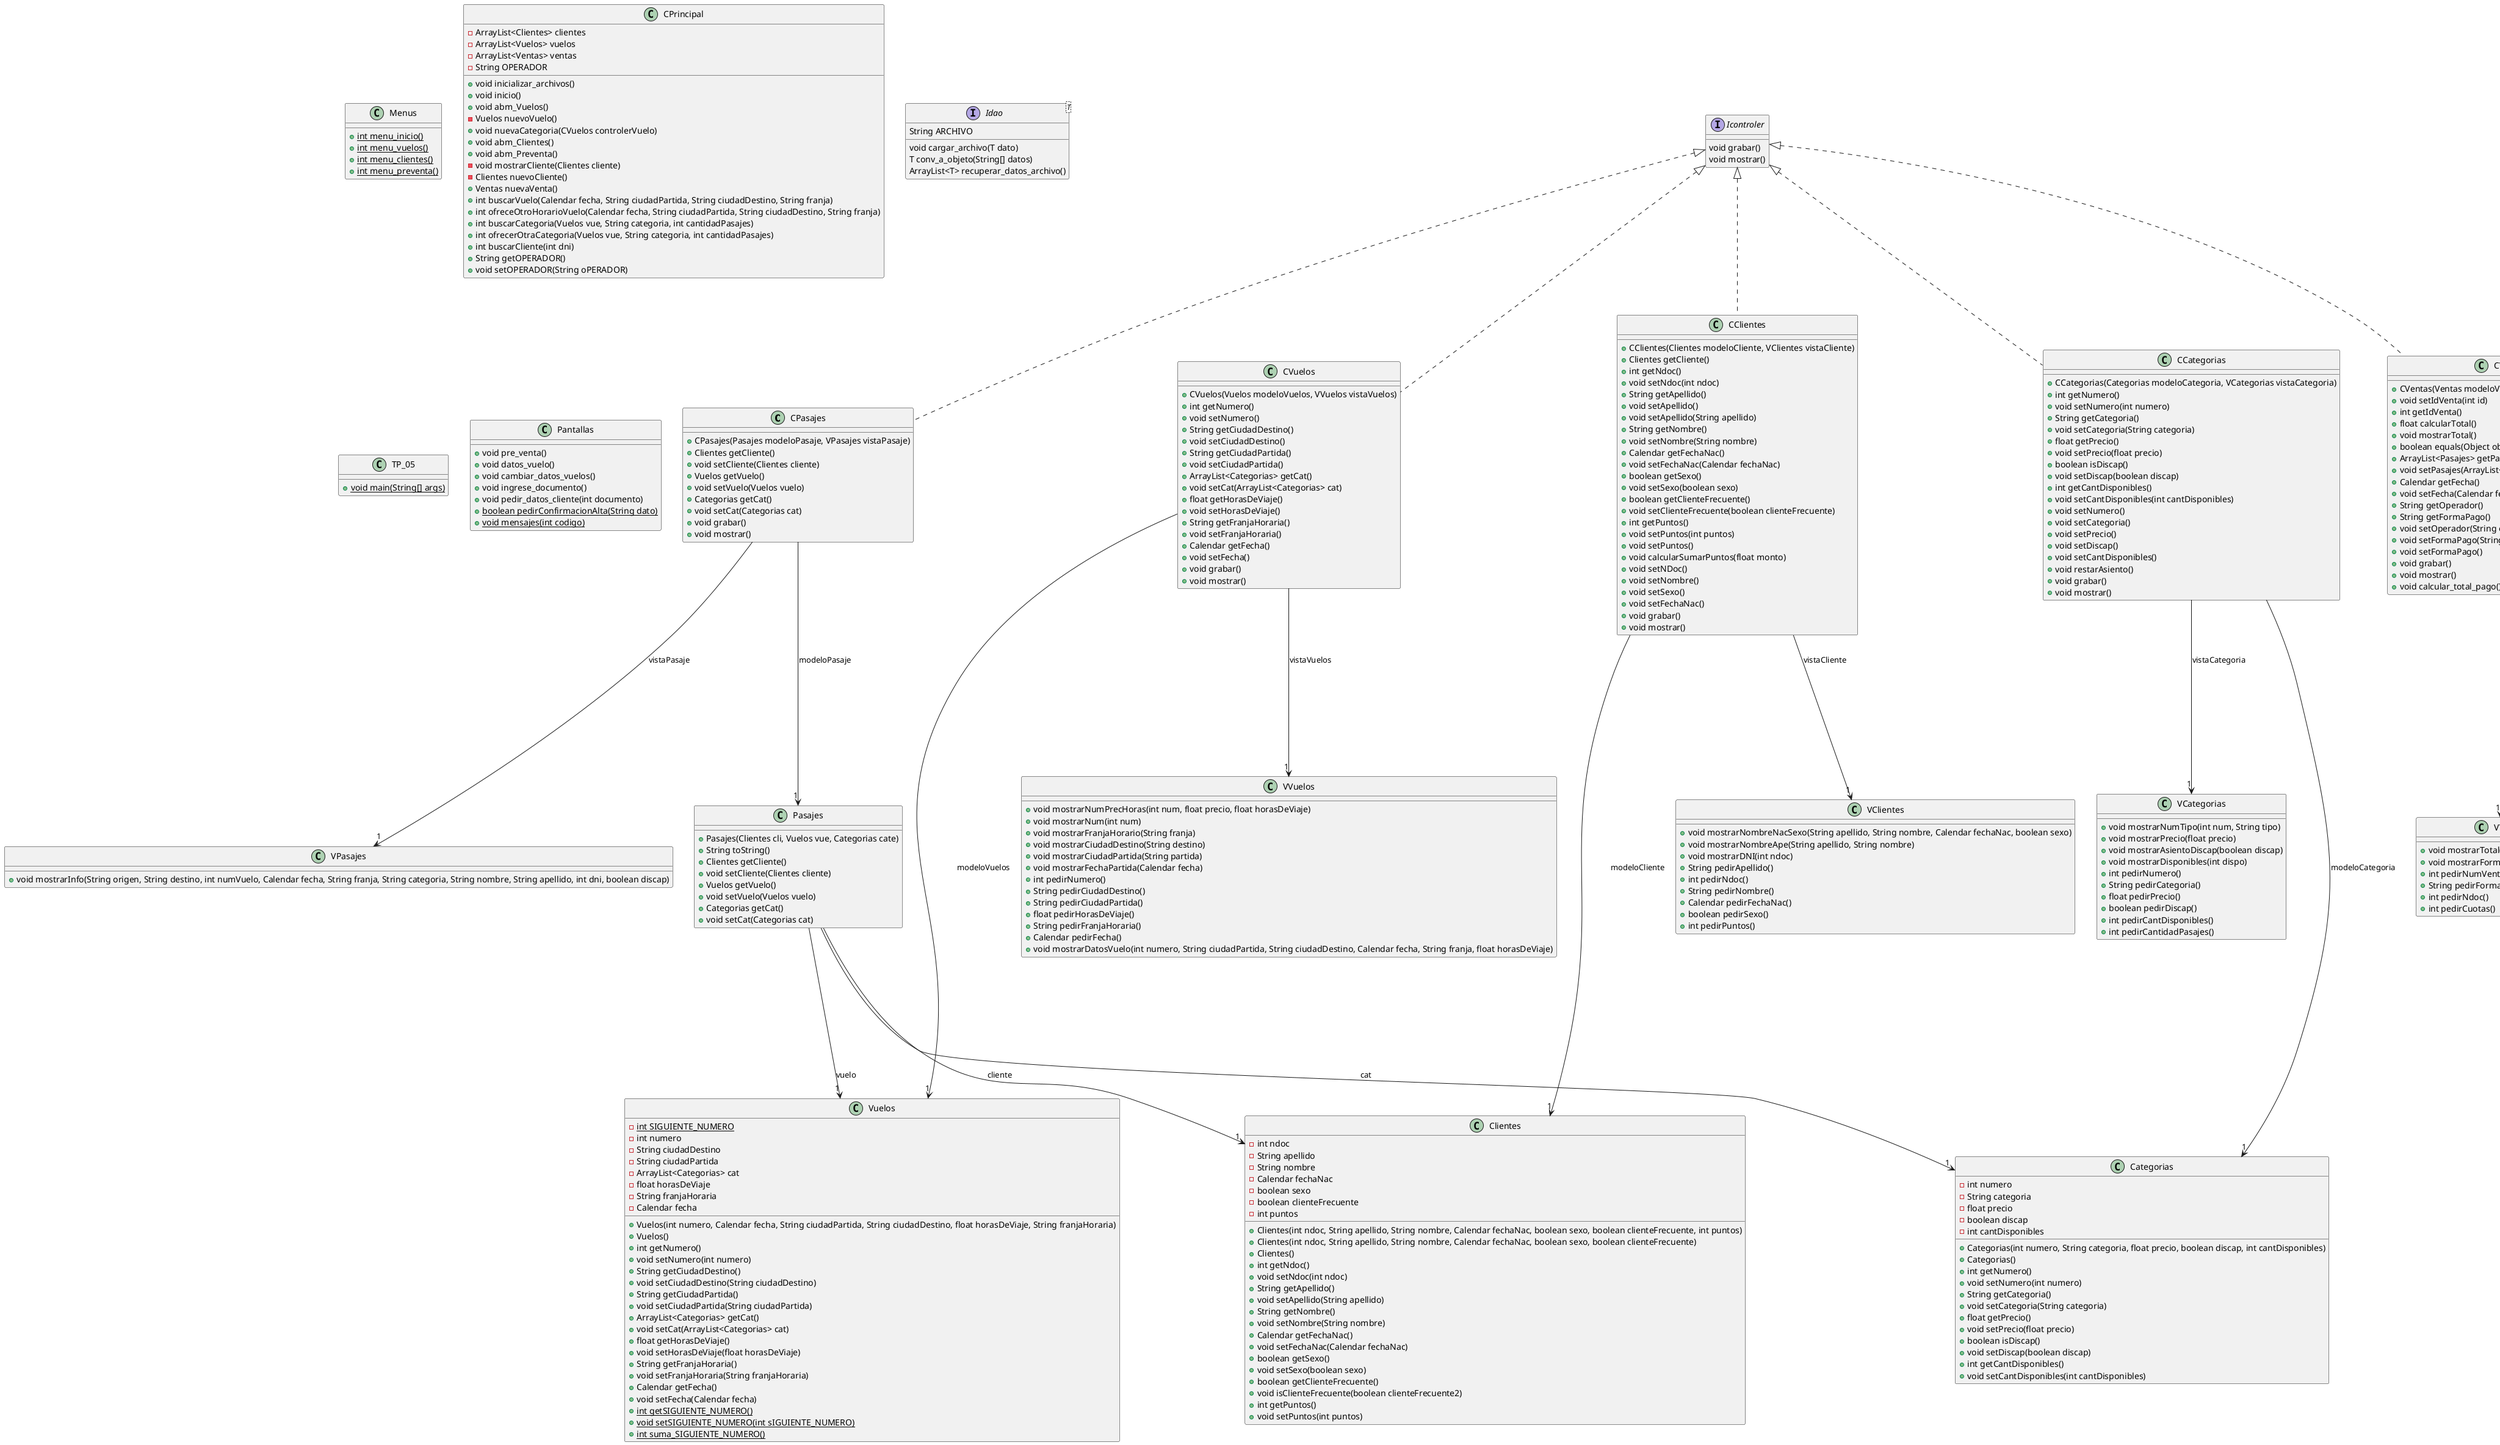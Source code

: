 @startuml
class CPasajes [[java:Controlador.CPasajes]] {
	+CPasajes(Pasajes modeloPasaje, VPasajes vistaPasaje)
	+Clientes getCliente()
	+void setCliente(Clientes cliente)
	+Vuelos getVuelo()
	+void setVuelo(Vuelos vuelo)
	+Categorias getCat()
	+void setCat(Categorias cat)
	+void grabar()
	+void mostrar()
}
class Pasajes [[java:Modelo.Pasajes]] {
}
CPasajes --> "1" Pasajes : modeloPasaje
class VPasajes [[java:Vista.VPasajes]] {
}
CPasajes --> "1" VPasajes : vistaPasaje
interface Icontroler [[java:Controlador.Icontroler]] {
}
Icontroler <|.. CPasajes
class VVentas [[java:Vista.VVentas]] {
	+void mostrarTotal(float total)
	+void mostrarFormaPago(String fpago)
	+int pedirNumVenta()
	+String pedirFormaDePago()
	+int pedirNdoc()
	+int pedirCuotas()
}
class Menus [[java:Vista.Menus]] {
	+{static}int menu_inicio()
	+{static}int menu_vuelos()
	+{static}int menu_clientes()
	+{static}int menu_preventa()
}
class CVuelos [[java:Controlador.CVuelos]] {
	+CVuelos(Vuelos modeloVuelos, VVuelos vistaVuelos)
	+int getNumero()
	+void setNumero()
	+String getCiudadDestino()
	+void setCiudadDestino()
	+String getCiudadPartida()
	+void setCiudadPartida()
	+ArrayList<Categorias> getCat()
	+void setCat(ArrayList<Categorias> cat)
	+float getHorasDeViaje()
	+void setHorasDeViaje()
	+String getFranjaHoraria()
	+void setFranjaHoraria()
	+Calendar getFecha()
	+void setFecha()
	+void grabar()
	+void mostrar()
}
class Vuelos [[java:Modelo.Vuelos]] {
}
CVuelos --> "1" Vuelos : modeloVuelos
class VVuelos [[java:Vista.VVuelos]] {
}
CVuelos --> "1" VVuelos : vistaVuelos
interface Icontroler [[java:Controlador.Icontroler]] {
}
Icontroler <|.. CVuelos
class Categorias [[java:Modelo.Categorias]] {
	-int numero
	-String categoria
	-float precio
	-boolean discap
	-int cantDisponibles
	+Categorias(int numero, String categoria, float precio, boolean discap, int cantDisponibles)
	+Categorias()
	+int getNumero()
	+void setNumero(int numero)
	+String getCategoria()
	+void setCategoria(String categoria)
	+float getPrecio()
	+void setPrecio(float precio)
	+boolean isDiscap()
	+void setDiscap(boolean discap)
	+int getCantDisponibles()
	+void setCantDisponibles(int cantDisponibles)
}
class daoCategorias [[java:Modelo.DAO.daoCategorias]] {
	-{static}String ARCHIVO
	+void cargar_archivo(Categorias categoria)
	+Categorias conv_a_objeto(String[] datos)
	+ArrayList<Categorias> recuperar_datos_archivo()
}
interface "Idao<Categorias>" as Idao_Categorias_ {
}
Idao_Categorias_ <|.. daoCategorias
class CCategorias [[java:Controlador.CCategorias]] {
	+CCategorias(Categorias modeloCategoria, VCategorias vistaCategoria)
	+int getNumero()
	+void setNumero(int numero)
	+String getCategoria()
	+void setCategoria(String categoria)
	+float getPrecio()
	+void setPrecio(float precio)
	+boolean isDiscap()
	+void setDiscap(boolean discap)
	+int getCantDisponibles()
	+void setCantDisponibles(int cantDisponibles)
	+void setNumero()
	+void setCategoria()
	+void setPrecio()
	+void setDiscap()
	+void setCantDisponibles()
	+void restarAsiento()
	+void grabar()
	+void mostrar()
}
class Categorias [[java:Modelo.Categorias]] {
}
CCategorias --> "1" Categorias : modeloCategoria
class VCategorias [[java:Vista.VCategorias]] {
}
CCategorias --> "1" VCategorias : vistaCategoria
interface Icontroler [[java:Controlador.Icontroler]] {
}
Icontroler <|.. CCategorias
class daoVuelos [[java:Modelo.DAO.daoVuelos]] {
	-String ARCHIVO
	-String ARCHCATXVUELO
	-{static}int[] ANCHO
	+void cargar_archivo(Vuelos vuelo)
	+Vuelos conv_a_objeto(String[] datos)
	+ArrayList<Vuelos> recuperar_datos_archivo()
	+Categorias buscar_categoria_id(ArrayList<Categorias> categorias, int id)
}
interface "Idao<Vuelos>" as Idao_Vuelos_ {
}
Idao_Vuelos_ <|.. daoVuelos
class Vuelos [[java:Modelo.Vuelos]] {
	-{static}int SIGUIENTE_NUMERO
	-int numero
	-String ciudadDestino
	-String ciudadPartida
	-ArrayList<Categorias> cat
	-float horasDeViaje
	-String franjaHoraria
	-Calendar fecha
	+Vuelos(int numero, Calendar fecha, String ciudadPartida, String ciudadDestino, float horasDeViaje, String franjaHoraria)
	+Vuelos()
	+int getNumero()
	+void setNumero(int numero)
	+String getCiudadDestino()
	+void setCiudadDestino(String ciudadDestino)
	+String getCiudadPartida()
	+void setCiudadPartida(String ciudadPartida)
	+ArrayList<Categorias> getCat()
	+void setCat(ArrayList<Categorias> cat)
	+float getHorasDeViaje()
	+void setHorasDeViaje(float horasDeViaje)
	+String getFranjaHoraria()
	+void setFranjaHoraria(String franjaHoraria)
	+Calendar getFecha()
	+void setFecha(Calendar fecha)
	+{static}int getSIGUIENTE_NUMERO()
	+{static}void setSIGUIENTE_NUMERO(int sIGUIENTE_NUMERO)
	+{static}int suma_SIGUIENTE_NUMERO()
}
class CPrincipal [[java:Controlador.CPrincipal]] {
	-ArrayList<Clientes> clientes
	-ArrayList<Vuelos> vuelos
	-ArrayList<Ventas> ventas
	-String OPERADOR
	+void inicializar_archivos()
	+void inicio()
	+void abm_Vuelos()
	-Vuelos nuevoVuelo()
	+void nuevaCategoria(CVuelos controlerVuelo)
	+void abm_Clientes()
	+void abm_Preventa()
	-void mostrarCliente(Clientes cliente)
	-Clientes nuevoCliente()
	+Ventas nuevaVenta()
	+int buscarVuelo(Calendar fecha, String ciudadPartida, String ciudadDestino, String franja)
	+int ofreceOtroHorarioVuelo(Calendar fecha, String ciudadPartida, String ciudadDestino, String franja)
	+int buscarCategoria(Vuelos vue, String categoria, int cantidadPasajes)
	+int ofrecerOtraCategoria(Vuelos vue, String categoria, int cantidadPasajes)
	+int buscarCliente(int dni)
	+String getOPERADOR()
	+void setOPERADOR(String oPERADOR)
}
class VPasajes [[java:Vista.VPasajes]] {
	+void mostrarInfo(String origen, String destino, int numVuelo, Calendar fecha, String franja, String categoria, String nombre, String apellido, int dni, boolean discap)
}
interface Icontroler [[java:Controlador.Icontroler]] {
	void grabar()
	void mostrar()
}
class Clientes [[java:Modelo.Clientes]] {
	-int ndoc
	-String apellido
	-String nombre
	-Calendar fechaNac
	-boolean sexo
	-boolean clienteFrecuente
	-int puntos
	+Clientes(int ndoc, String apellido, String nombre, Calendar fechaNac, boolean sexo, boolean clienteFrecuente, int puntos)
	+Clientes(int ndoc, String apellido, String nombre, Calendar fechaNac, boolean sexo, boolean clienteFrecuente)
	+Clientes()
	+int getNdoc()
	+void setNdoc(int ndoc)
	+String getApellido()
	+void setApellido(String apellido)
	+String getNombre()
	+void setNombre(String nombre)
	+Calendar getFechaNac()
	+void setFechaNac(Calendar fechaNac)
	+boolean getSexo()
	+void setSexo(boolean sexo)
	+boolean getClienteFrecuente()
	+void isClienteFrecuente(boolean clienteFrecuente2)
	+int getPuntos()
	+void setPuntos(int puntos)
}
class daoClientes [[java:Modelo.DAO.daoClientes]] {
	-String ARCHIVO
	+void cargar_archivo(Clientes cliente)
	+Clientes conv_a_objeto(String[] datos)
	+ArrayList<Clientes> recuperar_datos_archivo()
}
interface "Idao<Clientes>" as Idao_Clientes_ {
}
Idao_Clientes_ <|.. daoClientes
class VVuelos [[java:Vista.VVuelos]] {
	+void mostrarNumPrecHoras(int num, float precio, float horasDeViaje)
	+void mostrarNum(int num)
	+void mostrarFranjaHorario(String franja)
	+void mostrarCiudadDestino(String destino)
	+void mostrarCiudadPartida(String partida)
	+void mostrarFechaPartida(Calendar fecha)
	+int pedirNumero()
	+String pedirCiudadDestino()
	+String pedirCiudadPartida()
	+float pedirHorasDeViaje()
	+String pedirFranjaHoraria()
	+Calendar pedirFecha()
	+void mostrarDatosVuelo(int numero, String ciudadPartida, String ciudadDestino, Calendar fecha, String franja, float horasDeViaje)
}
class CClientes [[java:Controlador.CClientes]] {
	+CClientes(Clientes modeloCliente, VClientes vistaCliente)
	+Clientes getCliente()
	+int getNdoc()
	+void setNdoc(int ndoc)
	+String getApellido()
	+void setApellido()
	+void setApellido(String apellido)
	+String getNombre()
	+void setNombre(String nombre)
	+Calendar getFechaNac()
	+void setFechaNac(Calendar fechaNac)
	+boolean getSexo()
	+void setSexo(boolean sexo)
	+boolean getClienteFrecuente()
	+void setClienteFrecuente(boolean clienteFrecuente)
	+int getPuntos()
	+void setPuntos(int puntos)
	+void setPuntos()
	+void calcularSumarPuntos(float monto)
	+void setNDoc()
	+void setNombre()
	+void setSexo()
	+void setFechaNac()
	+void grabar()
	+void mostrar()
}
class Clientes [[java:Modelo.Clientes]] {
}
CClientes --> "1" Clientes : modeloCliente
class VClientes [[java:Vista.VClientes]] {
}
CClientes --> "1" VClientes : vistaCliente
interface Icontroler [[java:Controlador.Icontroler]] {
}
Icontroler <|.. CClientes
interface "Idao<T>" as Idao_T_ [[java:Modelo.DAO.Idao]] {
	String ARCHIVO
	void cargar_archivo(T dato)
	T conv_a_objeto(String[] datos)
	ArrayList<T> recuperar_datos_archivo()
}
class CVentas [[java:Controlador.CVentas]] {
	+CVentas(Ventas modeloVentas, VVentas vistaVentas)
	+void setIdVenta(int id)
	+int getIdVenta()
	+float calcularTotal()
	+void mostrarTotal()
	+boolean equals(Object obj)
	+ArrayList<Pasajes> getPasajes()
	+void setPasajes(ArrayList<Pasajes> pasajes)
	+Calendar getFecha()
	+void setFecha(Calendar fecha)
	+String getOperador()
	+String getFormaPago()
	+void setOperador(String operador)
	+void setFormaPago(String fPago)
	+void setFormaPago()
	+void grabar()
	+void mostrar()
	+void calcular_total_pago()
}
class Ventas [[java:Modelo.Ventas]] {
}
CVentas --> "1" Ventas : modeloVentas
class VVentas [[java:Vista.VVentas]] {
}
CVentas --> "1" VVentas : vistaVentas
interface Icontroler [[java:Controlador.Icontroler]] {
}
Icontroler <|.. CVentas
class daoVentas [[java:Modelo.DAO.daoVentas]] {
	-{static}String ARCHIVO
	-{static}String ARCHPASAJESXVENTA
	-{static}int[] ANCHO
	+void cargar_archivo(Ventas venta)
	+Ventas conv_a_objeto(String[] datos)
	+ArrayList<Ventas> recuperar_datos_archivo()
	-Pasajes buscar_pasaje_id(ArrayList<Pasajes> pasajes, int vuelo, int doc)
	+void actualizar_puntos(Ventas venta)
}
interface "Idao<Ventas>" as Idao_Ventas_ {
}
Idao_Ventas_ <|.. daoVentas
class VCategorias [[java:Vista.VCategorias]] {
	+void mostrarNumTipo(int num, String tipo)
	+void mostrarPrecio(float precio)
	+void mostrarAsientoDiscap(boolean discap)
	+void mostrarDisponibles(int dispo)
	+int pedirNumero()
	+String pedirCategoria()
	+float pedirPrecio()
	+boolean pedirDiscap()
	+int pedirCantDisponibles()
	+int pedirCantidadPasajes()
}
class Ventas [[java:Modelo.Ventas]] {
	-{static}int SIGUIENTE_ID
	-{static}int INTERES_ANUAL
	-{static}int DESCUENTO_CLIENTE
	-int idVenta
	-Calendar fecha
	-String operador
	-ArrayList<Pasajes> pasajes
	-String formaPago
	+Ventas(int id, Calendar fec, String op, String fPago)
	+Ventas()
	+ArrayList<Pasajes> getPasajes()
	+void setPasajes(ArrayList<Pasajes> pasajes)
	+void setPasaje(Clientes cli, Vuelos vue, Categorias cat)
	+Calendar getFecha()
	+void setFecha(Calendar fecha)
	+int getIdVenta()
	+void setIdVenta(int idVenta)
	+String getOperador()
	+void setOperador(String operador)
	+float calcularTotal()
	+String getFormaPago()
	+void setFormaPago(String fPago)
	+{static}int getSIGUIENTE_ID()
	+{static}void setSIGUIENTE_ID(int numero)
	+{static}int suma_SIGUIENTE_ID()
	+{static}int getINTERES_ANUAL()
	+{static}void setINTERES_ANUAL(int iNTERES_ANUAL)
	+{static}int getDESCUENTO_CLIENTE()
	+{static}void setDESCUENTO_CLIENTE(int dESCUENTO_CLIENTE)
}
class TP_05 [[java:tp_05.TP_05]] {
	+{static}void main(String[] args)
}
class Pasajes [[java:Modelo.Pasajes]] {
	+Pasajes(Clientes cli, Vuelos vue, Categorias cate)
	+String toString()
	+Clientes getCliente()
	+void setCliente(Clientes cliente)
	+Vuelos getVuelo()
	+void setVuelo(Vuelos vuelo)
	+Categorias getCat()
	+void setCat(Categorias cat)
}
class Clientes [[java:Modelo.Clientes]] {
}
Pasajes --> "1" Clientes : cliente
class Vuelos [[java:Modelo.Vuelos]] {
}
Pasajes --> "1" Vuelos : vuelo
class Categorias [[java:Modelo.Categorias]] {
}
Pasajes --> "1" Categorias : cat
class VClientes [[java:Vista.VClientes]] {
	+void mostrarNombreNacSexo(String apellido, String nombre, Calendar fechaNac, boolean sexo)
	+void mostrarNombreApe(String apellido, String nombre)
	+void mostrarDNI(int ndoc)
	+String pedirApellido()
	+int pedirNdoc()
	+String pedirNombre()
	+Calendar pedirFechaNac()
	+boolean pedirSexo()
	+int pedirPuntos()
}
class daoPasajesVendidos [[java:Modelo.DAO.daoPasajesVendidos]] {
	-{static}String ARCHIVO
	+void cargar_archivo(Pasajes pasaje, int idVenta)
	+void cargar_archivo(Pasajes dato)
	+Pasajes conv_a_objeto(String[] datos)
	+ArrayList<Pasajes> recuperar_datos_archivo()
}
interface "Idao<Pasajes>" as Idao_Pasajes_ {
}
Idao_Pasajes_ <|.. daoPasajesVendidos
class Pantallas [[java:Vista.Pantallas]] {
	+void pre_venta()
	+void datos_vuelo()
	+void cambiar_datos_vuelos()
	+void ingrese_documento()
	+void pedir_datos_cliente(int documento)
	+{static}boolean pedirConfirmacionAlta(String dato)
	+{static}void mensajes(int codigo)
}

@enduml